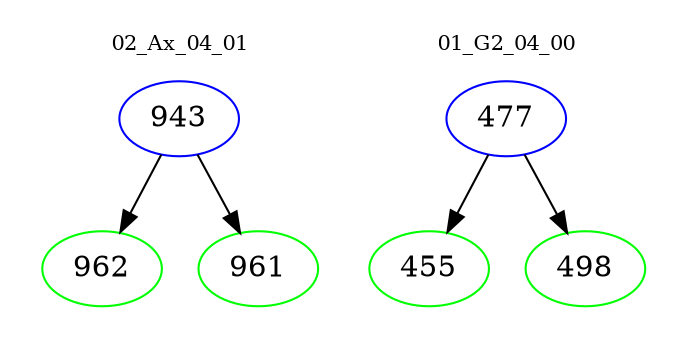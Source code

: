 digraph{
subgraph cluster_0 {
color = white
label = "02_Ax_04_01";
fontsize=10;
T0_943 [label="943", color="blue"]
T0_943 -> T0_962 [color="black"]
T0_962 [label="962", color="green"]
T0_943 -> T0_961 [color="black"]
T0_961 [label="961", color="green"]
}
subgraph cluster_1 {
color = white
label = "01_G2_04_00";
fontsize=10;
T1_477 [label="477", color="blue"]
T1_477 -> T1_455 [color="black"]
T1_455 [label="455", color="green"]
T1_477 -> T1_498 [color="black"]
T1_498 [label="498", color="green"]
}
}
